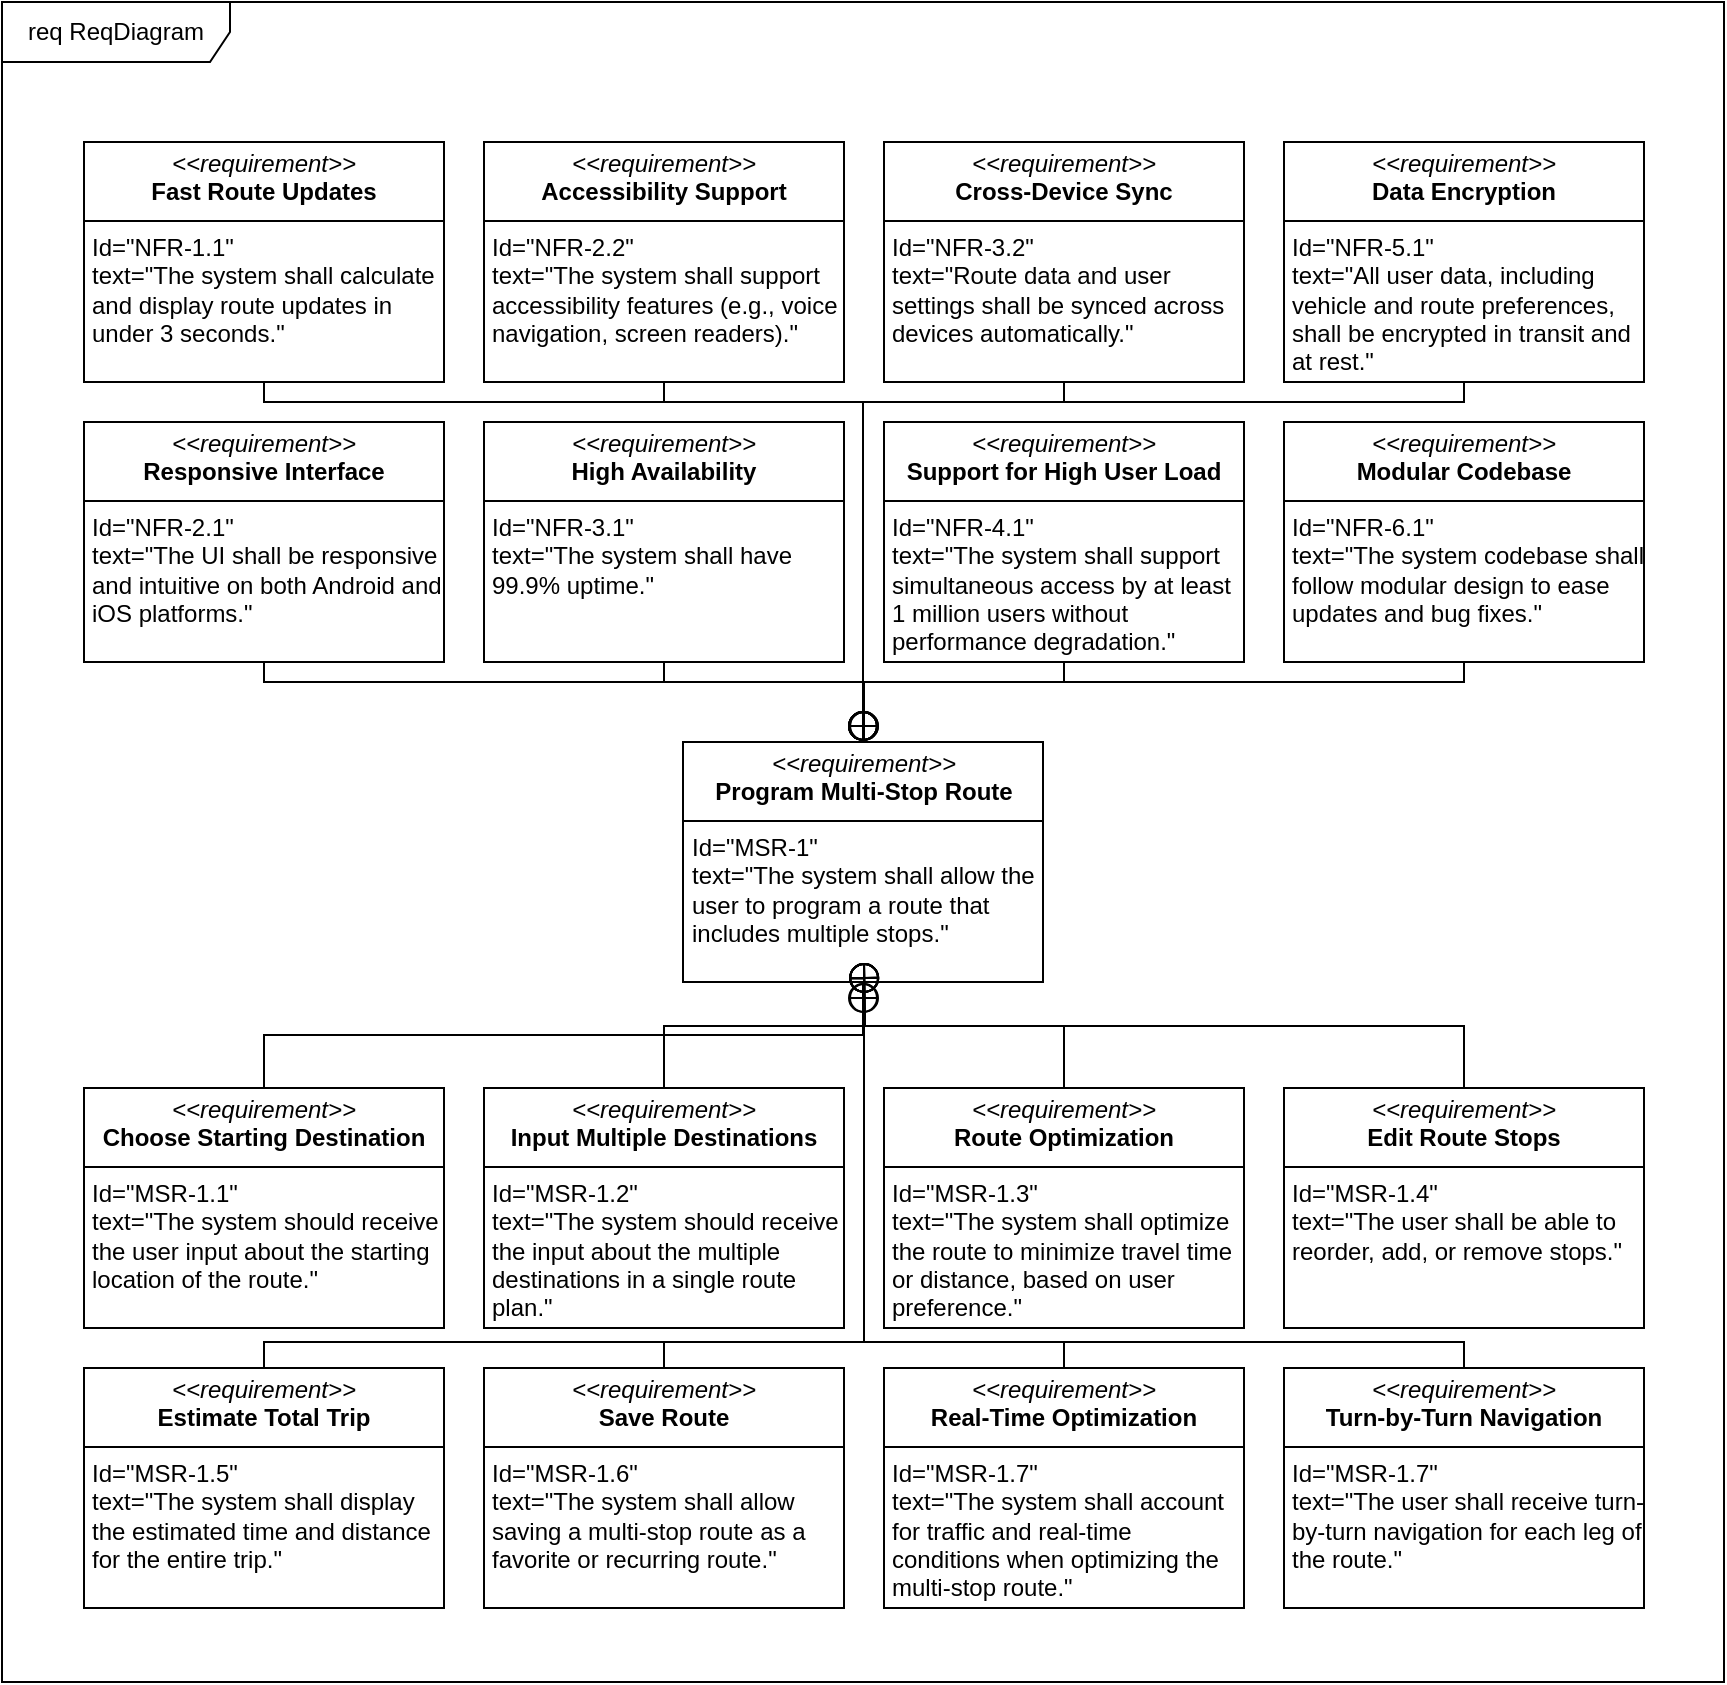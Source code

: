 <mxfile version="26.2.13">
  <diagram name="Página-1" id="xsrb5iJu20GzeG8j-Rk5">
    <mxGraphModel dx="1071" dy="973" grid="1" gridSize="10" guides="1" tooltips="1" connect="1" arrows="1" fold="1" page="1" pageScale="1" pageWidth="827" pageHeight="1169" math="0" shadow="0">
      <root>
        <mxCell id="0" />
        <mxCell id="1" parent="0" />
        <mxCell id="oBTIg1yz_-bCMmTLJF2G-58" value="req ReqDiagram" style="shape=umlFrame;whiteSpace=wrap;html=1;pointerEvents=0;width=114;height=30;" parent="1" vertex="1">
          <mxGeometry x="1309" y="120" width="861" height="840" as="geometry" />
        </mxCell>
        <mxCell id="oBTIg1yz_-bCMmTLJF2G-59" value="&lt;p style=&quot;margin:0px;margin-top:4px;text-align:center;&quot;&gt;&lt;i&gt;&amp;lt;&amp;lt;requirement&amp;gt;&amp;gt;&lt;/i&gt;&lt;br&gt;&lt;b&gt;Program Multi-Stop Route&lt;/b&gt;&lt;/p&gt;&lt;hr size=&quot;1&quot; style=&quot;border-style:solid;&quot;&gt;&lt;p style=&quot;margin:0px;margin-left:4px;&quot;&gt;Id=&quot;MSR-1&quot;&lt;/p&gt;&lt;p style=&quot;margin:0px;margin-left:4px;&quot;&gt;text=&quot;&lt;span id=&quot;docs-internal-guid-2a9801a0-7fff-4f0c-7176-f9042768ee36&quot;&gt;&lt;span style=&quot;font-family: Arial, sans-serif; background-color: transparent; font-variant-numeric: normal; font-variant-east-asian: normal; font-variant-alternates: normal; font-variant-position: normal; font-variant-emoji: normal; vertical-align: baseline; white-space-collapse: preserve;&quot;&gt;&lt;font&gt;The system shall allow the user to program a route that includes multiple stops.&lt;/font&gt;&lt;/span&gt;&lt;/span&gt;&quot;&lt;/p&gt;" style="verticalAlign=top;align=left;overflow=fill;html=1;whiteSpace=wrap;" parent="1" vertex="1">
          <mxGeometry x="1649.5" y="490" width="180" height="120" as="geometry" />
        </mxCell>
        <mxCell id="xLiG28oJmYrXfKfle2dx-63" style="edgeStyle=orthogonalEdgeStyle;rounded=0;orthogonalLoop=1;jettySize=auto;html=1;exitX=0.5;exitY=0;exitDx=0;exitDy=0;entryX=0.5;entryY=1;entryDx=0;entryDy=0;endArrow=circlePlus;endFill=0;" parent="1" source="oBTIg1yz_-bCMmTLJF2G-63" target="oBTIg1yz_-bCMmTLJF2G-59" edge="1">
          <mxGeometry relative="1" as="geometry" />
        </mxCell>
        <mxCell id="xLiG28oJmYrXfKfle2dx-64" style="edgeStyle=orthogonalEdgeStyle;rounded=0;orthogonalLoop=1;jettySize=auto;html=1;exitX=0.5;exitY=0;exitDx=0;exitDy=0;endArrow=circlePlus;endFill=0;" parent="1" source="oBTIg1yz_-bCMmTLJF2G-65" edge="1">
          <mxGeometry relative="1" as="geometry">
            <mxPoint x="1740.0" y="600.0" as="targetPoint" />
          </mxGeometry>
        </mxCell>
        <mxCell id="oBTIg1yz_-bCMmTLJF2G-65" value="&lt;p style=&quot;margin:0px;margin-top:4px;text-align:center;&quot;&gt;&lt;i&gt;&amp;lt;&amp;lt;requirement&amp;gt;&amp;gt;&lt;/i&gt;&lt;br&gt;&lt;b&gt;Input Multiple Destinations&lt;/b&gt;&lt;/p&gt;&lt;hr size=&quot;1&quot; style=&quot;border-style:solid;&quot;&gt;&lt;p style=&quot;margin:0px;margin-left:4px;&quot;&gt;Id=&quot;MSR-1.2&quot;&lt;/p&gt;&lt;p style=&quot;margin:0px;margin-left:4px;&quot;&gt;text=&quot;&lt;span id=&quot;docs-internal-guid-56202595-7fff-3ea5-3228-e6a6339e3663&quot;&gt;&lt;span style=&quot;font-family: Arial, sans-serif; background-color: transparent; font-variant-numeric: normal; font-variant-east-asian: normal; font-variant-alternates: normal; font-variant-position: normal; font-variant-emoji: normal; vertical-align: baseline; white-space-collapse: preserve;&quot;&gt;&lt;font&gt;The system should receive the input about the multiple destinations in a single route plan.&lt;/font&gt;&lt;/span&gt;&lt;/span&gt;&quot;&lt;/p&gt;" style="verticalAlign=top;align=left;overflow=fill;html=1;whiteSpace=wrap;" parent="1" vertex="1">
          <mxGeometry x="1550" y="663" width="180" height="120" as="geometry" />
        </mxCell>
        <mxCell id="xLiG28oJmYrXfKfle2dx-65" style="edgeStyle=orthogonalEdgeStyle;rounded=0;orthogonalLoop=1;jettySize=auto;html=1;exitX=0.5;exitY=0;exitDx=0;exitDy=0;endArrow=circlePlus;endFill=0;" parent="1" source="oBTIg1yz_-bCMmTLJF2G-67" edge="1">
          <mxGeometry relative="1" as="geometry">
            <mxPoint x="1740.0" y="600.0" as="targetPoint" />
          </mxGeometry>
        </mxCell>
        <mxCell id="oBTIg1yz_-bCMmTLJF2G-67" value="&lt;p style=&quot;margin:0px;margin-top:4px;text-align:center;&quot;&gt;&lt;i&gt;&amp;lt;&amp;lt;requirement&amp;gt;&amp;gt;&lt;/i&gt;&lt;br&gt;&lt;b&gt;Route Optimization&lt;/b&gt;&lt;/p&gt;&lt;hr size=&quot;1&quot; style=&quot;border-style:solid;&quot;&gt;&lt;p style=&quot;margin:0px;margin-left:4px;&quot;&gt;Id=&quot;MSR-1.3&quot;&lt;/p&gt;&lt;p style=&quot;margin:0px;margin-left:4px;&quot;&gt;text=&quot;&lt;span id=&quot;docs-internal-guid-2a012562-7fff-c65e-30c2-a50c1538c789&quot;&gt;&lt;span style=&quot;font-family: Arial, sans-serif; background-color: transparent; font-variant-numeric: normal; font-variant-east-asian: normal; font-variant-alternates: normal; font-variant-position: normal; font-variant-emoji: normal; vertical-align: baseline; white-space-collapse: preserve;&quot;&gt;&lt;font&gt;The system shall optimize the route to minimize travel time or distance, based on user preference.&lt;/font&gt;&lt;/span&gt;&lt;/span&gt;&quot;&lt;/p&gt;" style="verticalAlign=top;align=left;overflow=fill;html=1;whiteSpace=wrap;" parent="1" vertex="1">
          <mxGeometry x="1750" y="663" width="180" height="120" as="geometry" />
        </mxCell>
        <mxCell id="xLiG28oJmYrXfKfle2dx-66" style="edgeStyle=orthogonalEdgeStyle;rounded=0;orthogonalLoop=1;jettySize=auto;html=1;exitX=0.5;exitY=0;exitDx=0;exitDy=0;endArrow=circlePlus;endFill=0;" parent="1" source="GaqSNqj7muHd74XYTbJo-58" edge="1">
          <mxGeometry relative="1" as="geometry">
            <mxPoint x="1740.0" y="600.0" as="targetPoint" />
          </mxGeometry>
        </mxCell>
        <mxCell id="GaqSNqj7muHd74XYTbJo-58" value="&lt;p style=&quot;margin:0px;margin-top:4px;text-align:center;&quot;&gt;&lt;i&gt;&amp;lt;&amp;lt;requirement&amp;gt;&amp;gt;&lt;/i&gt;&lt;br&gt;&lt;b&gt;Edit Route Stops&lt;/b&gt;&lt;/p&gt;&lt;hr size=&quot;1&quot; style=&quot;border-style:solid;&quot;&gt;&lt;p style=&quot;margin:0px;margin-left:4px;&quot;&gt;Id=&quot;MSR-1.4&quot;&lt;/p&gt;&lt;p style=&quot;margin:0px;margin-left:4px;&quot;&gt;text=&quot;&lt;span id=&quot;docs-internal-guid-616035ec-7fff-21d3-86ee-f4348aab5200&quot;&gt;&lt;span style=&quot;font-family: Arial, sans-serif; background-color: transparent; font-variant-numeric: normal; font-variant-east-asian: normal; font-variant-alternates: normal; font-variant-position: normal; font-variant-emoji: normal; vertical-align: baseline; white-space-collapse: preserve;&quot;&gt;&lt;font&gt;The user shall be able to reorder, add, or remove stops.&lt;/font&gt;&lt;/span&gt;&lt;/span&gt;&quot;&lt;/p&gt;" style="verticalAlign=top;align=left;overflow=fill;html=1;whiteSpace=wrap;" parent="1" vertex="1">
          <mxGeometry x="1950" y="663" width="180" height="120" as="geometry" />
        </mxCell>
        <mxCell id="xLiG28oJmYrXfKfle2dx-67" style="edgeStyle=orthogonalEdgeStyle;rounded=0;orthogonalLoop=1;jettySize=auto;html=1;exitX=0.5;exitY=0;exitDx=0;exitDy=0;endArrow=circlePlus;endFill=0;" parent="1" source="xLiG28oJmYrXfKfle2dx-59" edge="1">
          <mxGeometry relative="1" as="geometry">
            <mxPoint x="1740.0" y="600.0" as="targetPoint" />
            <Array as="points">
              <mxPoint x="1440" y="790" />
              <mxPoint x="1740" y="790" />
            </Array>
          </mxGeometry>
        </mxCell>
        <mxCell id="xLiG28oJmYrXfKfle2dx-59" value="&lt;p style=&quot;margin:0px;margin-top:4px;text-align:center;&quot;&gt;&lt;i&gt;&amp;lt;&amp;lt;requirement&amp;gt;&amp;gt;&lt;/i&gt;&lt;br&gt;&lt;b&gt;Estimate Total Trip&lt;/b&gt;&lt;/p&gt;&lt;hr size=&quot;1&quot; style=&quot;border-style:solid;&quot;&gt;&lt;p style=&quot;margin:0px;margin-left:4px;&quot;&gt;Id=&quot;MSR-1.5&quot;&lt;/p&gt;&lt;p style=&quot;margin:0px;margin-left:4px;&quot;&gt;text=&quot;&lt;span id=&quot;docs-internal-guid-ffcac9a9-7fff-ea1d-9a6b-a21baaa114f1&quot;&gt;&lt;span style=&quot;font-family: Arial, sans-serif; background-color: transparent; font-variant-numeric: normal; font-variant-east-asian: normal; font-variant-alternates: normal; font-variant-position: normal; font-variant-emoji: normal; vertical-align: baseline; white-space-collapse: preserve;&quot;&gt;&lt;font&gt;The system shall display the estimated time and distance for the entire trip.&lt;/font&gt;&lt;/span&gt;&lt;/span&gt;&quot;&lt;/p&gt;" style="verticalAlign=top;align=left;overflow=fill;html=1;whiteSpace=wrap;" parent="1" vertex="1">
          <mxGeometry x="1350" y="803" width="180" height="120" as="geometry" />
        </mxCell>
        <mxCell id="xLiG28oJmYrXfKfle2dx-68" style="edgeStyle=orthogonalEdgeStyle;rounded=0;orthogonalLoop=1;jettySize=auto;html=1;exitX=0.5;exitY=0;exitDx=0;exitDy=0;endArrow=circlePlus;endFill=0;" parent="1" source="xLiG28oJmYrXfKfle2dx-60" edge="1">
          <mxGeometry relative="1" as="geometry">
            <mxPoint x="1740.0" y="600.0" as="targetPoint" />
            <Array as="points">
              <mxPoint x="1640" y="790" />
              <mxPoint x="1740" y="790" />
            </Array>
          </mxGeometry>
        </mxCell>
        <mxCell id="xLiG28oJmYrXfKfle2dx-60" value="&lt;p style=&quot;margin:0px;margin-top:4px;text-align:center;&quot;&gt;&lt;i&gt;&amp;lt;&amp;lt;requirement&amp;gt;&amp;gt;&lt;/i&gt;&lt;br&gt;&lt;b&gt;Save Route&lt;/b&gt;&lt;/p&gt;&lt;hr size=&quot;1&quot; style=&quot;border-style:solid;&quot;&gt;&lt;p style=&quot;margin:0px;margin-left:4px;&quot;&gt;Id=&quot;MSR-1.6&quot;&lt;/p&gt;&lt;p style=&quot;margin:0px;margin-left:4px;&quot;&gt;text=&quot;&lt;span id=&quot;docs-internal-guid-bf6a09b7-7fff-7673-dde0-d15843a8d085&quot;&gt;&lt;span style=&quot;font-family: Arial, sans-serif; background-color: transparent; font-variant-numeric: normal; font-variant-east-asian: normal; font-variant-alternates: normal; font-variant-position: normal; font-variant-emoji: normal; vertical-align: baseline; white-space-collapse: preserve;&quot;&gt;&lt;font&gt;The system shall allow saving a multi-stop route as a favorite or recurring route.&lt;/font&gt;&lt;/span&gt;&lt;/span&gt;&quot;&lt;/p&gt;" style="verticalAlign=top;align=left;overflow=fill;html=1;whiteSpace=wrap;" parent="1" vertex="1">
          <mxGeometry x="1550" y="803" width="180" height="120" as="geometry" />
        </mxCell>
        <mxCell id="xLiG28oJmYrXfKfle2dx-69" style="edgeStyle=orthogonalEdgeStyle;rounded=0;orthogonalLoop=1;jettySize=auto;html=1;exitX=0.5;exitY=0;exitDx=0;exitDy=0;endArrow=circlePlus;endFill=0;" parent="1" source="xLiG28oJmYrXfKfle2dx-61" target="oBTIg1yz_-bCMmTLJF2G-59" edge="1">
          <mxGeometry relative="1" as="geometry">
            <mxPoint x="1740.0" y="610.0" as="targetPoint" />
            <Array as="points">
              <mxPoint x="1840" y="790" />
              <mxPoint x="1740" y="790" />
            </Array>
          </mxGeometry>
        </mxCell>
        <mxCell id="xLiG28oJmYrXfKfle2dx-61" value="&lt;p style=&quot;margin:0px;margin-top:4px;text-align:center;&quot;&gt;&lt;i&gt;&amp;lt;&amp;lt;requirement&amp;gt;&amp;gt;&lt;/i&gt;&lt;br&gt;&lt;b&gt;Real-Time Optimization&lt;/b&gt;&lt;/p&gt;&lt;hr size=&quot;1&quot; style=&quot;border-style:solid;&quot;&gt;&lt;p style=&quot;margin:0px;margin-left:4px;&quot;&gt;Id=&quot;MSR-1.7&quot;&lt;/p&gt;&lt;p style=&quot;margin:0px;margin-left:4px;&quot;&gt;text=&quot;&lt;span style=&quot;background-color: transparent; font-family: Arial, sans-serif; white-space-collapse: preserve; color: light-dark(rgb(0, 0, 0), rgb(255, 255, 255));&quot;&gt;&lt;font&gt;The system shall account for traffic and real-time conditions when optimizing the multi-stop route.&lt;/font&gt;&lt;/span&gt;&lt;span style=&quot;background-color: transparent; text-wrap-mode: nowrap; color: rgba(0, 0, 0, 0); font-family: monospace; font-size: 0px;&quot;&gt;%3CmxGraphModel%3E%3Croot%3E%3CmxCell%20id%3D%220%22%2F%3E%3CmxCell%20id%3D%221%22%20parent%3D%220%22%2F%3E%3CmxCell%20id%3D%222%22%20value%3D%22%26lt%3Bp%20style%3D%26quot%3Bmargin%3A0px%3Bmargin-top%3A4px%3Btext-align%3Acenter%3B%26quot%3B%26gt%3B%26lt%3Bi%26gt%3B%26amp%3Blt%3B%26amp%3Blt%3Brequirement%26amp%3Bgt%3B%26amp%3Bgt%3B%26lt%3B%2Fi%26gt%3B%26lt%3Bbr%26gt%3B%26lt%3Bb%26gt%3BSave%20Route%26lt%3B%2Fb%26gt%3B%26lt%3B%2Fp%26gt%3B%26lt%3Bhr%20size%3D%26quot%3B1%26quot%3B%20style%3D%26quot%3Bborder-style%3Asolid%3B%26quot%3B%26gt%3B%26lt%3Bp%20style%3D%26quot%3Bmargin%3A0px%3Bmargin-left%3A4px%3B%26quot%3B%26gt%3BId%3D%26quot%3BMSR-1.6%26quot%3B%26lt%3B%2Fp%26gt%3B%26lt%3Bp%20style%3D%26quot%3Bmargin%3A0px%3Bmargin-left%3A4px%3B%26quot%3B%26gt%3Btext%3D%26quot%3B%26lt%3Bspan%20id%3D%26quot%3Bdocs-internal-guid-bf6a09b7-7fff-7673-dde0-d15843a8d085%26quot%3B%26gt%3B%26lt%3Bspan%20style%3D%26quot%3Bfont-family%3A%20Arial%2C%20sans-serif%3B%20background-color%3A%20transparent%3B%20font-variant-numeric%3A%20normal%3B%20font-variant-east-asian%3A%20normal%3B%20font-variant-alternates%3A%20normal%3B%20font-variant-position%3A%20normal%3B%20font-variant-emoji%3A%20normal%3B%20vertical-align%3A%20baseline%3B%20white-space-collapse%3A%20preserve%3B%26quot%3B%26gt%3B%26lt%3Bfont%26gt%3BThe%20system%20shall%20allow%20saving%20a%20multi-stop%20route%20as%20a%20favorite%20or%20recurring%20route.%26lt%3B%2Ffont%26gt%3B%26lt%3B%2Fspan%26gt%3B%26lt%3B%2Fspan%26gt%3B%26quot%3B%26lt%3B%2Fp%26gt%3B%22%20style%3D%22verticalAlign%3Dtop%3Balign%3Dleft%3Boverflow%3Dfill%3Bhtml%3D1%3BwhiteSpace%3Dwrap%3B%22%20vertex%3D%221%22%20parent%3D%221%22%3E%3CmxGeometry%20x%3D%221680%22%20y%3D%22841%22%20width%3D%22180%22%20height%3D%22120%22%20as%3D%22geometry%22%2F%3E%3C%2FmxCell%3E%3C%2Froot%3E%3C%2FmxGraphModel%3E&lt;/span&gt;&lt;span style=&quot;background-color: transparent; color: light-dark(rgb(0, 0, 0), rgb(255, 255, 255));&quot;&gt;&quot;&lt;/span&gt;&lt;/p&gt;" style="verticalAlign=top;align=left;overflow=fill;html=1;whiteSpace=wrap;" parent="1" vertex="1">
          <mxGeometry x="1750" y="803" width="180" height="120" as="geometry" />
        </mxCell>
        <mxCell id="xLiG28oJmYrXfKfle2dx-70" style="edgeStyle=orthogonalEdgeStyle;rounded=0;orthogonalLoop=1;jettySize=auto;html=1;exitX=0.5;exitY=0;exitDx=0;exitDy=0;endArrow=circlePlus;endFill=0;" parent="1" source="xLiG28oJmYrXfKfle2dx-62" edge="1">
          <mxGeometry relative="1" as="geometry">
            <mxPoint x="1740.0" y="600.0" as="targetPoint" />
            <Array as="points">
              <mxPoint x="2040" y="790" />
              <mxPoint x="1740" y="790" />
            </Array>
          </mxGeometry>
        </mxCell>
        <mxCell id="xLiG28oJmYrXfKfle2dx-62" value="&lt;p style=&quot;margin:0px;margin-top:4px;text-align:center;&quot;&gt;&lt;i&gt;&amp;lt;&amp;lt;requirement&amp;gt;&amp;gt;&lt;/i&gt;&lt;br&gt;&lt;b&gt;Turn-by-Turn Navigation&lt;/b&gt;&lt;/p&gt;&lt;hr size=&quot;1&quot; style=&quot;border-style:solid;&quot;&gt;&lt;p style=&quot;margin:0px;margin-left:4px;&quot;&gt;Id=&quot;MSR-1.7&quot;&lt;/p&gt;&lt;p style=&quot;margin:0px;margin-left:4px;&quot;&gt;text=&quot;&lt;span style=&quot;background-color: transparent; text-wrap-mode: nowrap; color: rgba(0, 0, 0, 0); font-family: monospace;&quot;&gt;&lt;span style=&quot;&quot; id=&quot;docs-internal-guid-87d9154a-7fff-b643-d541-843f7a380499&quot;&gt;&lt;span style=&quot;font-family: Arial, sans-serif; color: rgb(0, 0, 0); background-color: transparent; font-variant-numeric: normal; font-variant-east-asian: normal; font-variant-alternates: normal; font-variant-position: normal; font-variant-emoji: normal; vertical-align: baseline; white-space: pre-wrap;&quot;&gt;&lt;font&gt;The user shall receive turn-by-turn navigation for each leg of the route.&lt;/font&gt;&lt;/span&gt;&lt;/span&gt;&lt;span style=&quot;font-size: 0px;&quot;&gt;%3CmxGraphModel%3E%3Croot%3E%3CmxCell%20id%3D%220%22%2F%3E%3CmxCell%20id%3D%221%22%20parent%3D%220%22%2F%3E%3CmxCell%20id%3D%222%22%20value%3D%22%26lt%3Bp%20style%3D%26quot%3Bmargin%3A0px%3Bmargin-top%3A4px%3Btext-align%3Acenter%3B%26quot%3B%26gt%3B%26lt%3Bi%26gt%3B%26amp%3Blt%3B%26amp%3Blt%3Brequirement%26amp%3Bgt%3B%26amp%3Bgt%3B%26lt%3B%2Fi%26gt%3B%26lt%3Bbr%26gt%3B%26lt%3Bb%26gt%3BSave%20Route%26lt%3B%2Fb%26gt%3B%26lt%3B%2Fp%26gt%3B%26lt%3Bhr%20size%3D%26quot%3B1%26quot%3B%20style%3D%26quot%3Bborder-style%3Asolid%3B%26quot%3B%26gt%3B%26lt%3Bp%20style%3D%26quot%3Bmargin%3A0px%3Bmargin-left%3A4px%3B%26quot%3B%26gt%3BId%3D%26quot%3BMSR-1.6%26quot%3B%26lt%3B%2Fp%26gt%3B%26lt%3Bp%20style%3D%26quot%3Bmargin%3A0px%3Bmargin-left%3A4px%3B%26quot%3B%26gt%3Btext%3D%26quot%3B%26lt%3Bspan%20id%3D%26quot%3Bdocs-internal-guid-bf6a09b7-7fff-7673-dde0-d15843a8d085%26quot%3B%26gt%3B%26lt%3Bspan%20style%3D%26quot%3Bfont-family%3A%20Arial%2C%20sans-serif%3B%20background-color%3A%20transparent%3B%20font-variant-numeric%3A%20normal%3B%20font-variant-east-asian%3A%20normal%3B%20font-variant-alternates%3A%20normal%3B%20font-variant-position%3A%20normal%3B%20font-variant-emoji%3A%20normal%3B%20vertical-align%3A%20baseline%3B%20white-space-collapse%3A%20preserve%3B%26quot%3B%26gt%3B%26lt%3Bfont%26gt%3BThe%20system%20shall%20allow%20saving%20a%20multi-stop%20route%20as%20a%20favorite%20or%20recurring%20route.%26lt%3B%2Ffont%26gt%3B%26lt%3B%2Fspan%26gt%3B%26lt%3B%2Fspan%26gt%3B%26quot%3B%26lt%3B%2Fp%26gt%3B%22%20style%3D%22verticalAlign%3Dtop%3Balign%3Dleft%3Boverflow%3Dfill%3Bhtml%3D1%3BwhiteSpace%3Dwrap%3B%22%20vertex%3D%221%22%20parent%3D%221%22%3E%3CmxGeometry%20x%3D%221680%22%20y%3D%22841%22%20width%3D%22180%22%20height%3D%22120%22%20as%3D%22geometry%22%2F%3E%3C%2FmxCell%3E%3C%2Froot%3E%3C%2FmxGraphModel%3E&lt;/span&gt;&lt;/span&gt;&lt;span style=&quot;background-color: transparent; color: light-dark(rgb(0, 0, 0), rgb(255, 255, 255));&quot;&gt;&quot;&lt;/span&gt;&lt;/p&gt;" style="verticalAlign=top;align=left;overflow=fill;html=1;whiteSpace=wrap;" parent="1" vertex="1">
          <mxGeometry x="1950" y="803" width="180" height="120" as="geometry" />
        </mxCell>
        <mxCell id="oBTIg1yz_-bCMmTLJF2G-63" value="&lt;p style=&quot;margin:0px;margin-top:4px;text-align:center;&quot;&gt;&lt;i&gt;&amp;lt;&amp;lt;requirement&amp;gt;&amp;gt;&lt;/i&gt;&lt;br&gt;&lt;b&gt;Choose Starting Destination&lt;/b&gt;&lt;/p&gt;&lt;hr size=&quot;1&quot; style=&quot;border-style:solid;&quot;&gt;&lt;p style=&quot;margin:0px;margin-left:4px;&quot;&gt;Id=&quot;MSR-1.1&quot;&lt;/p&gt;&lt;p style=&quot;margin:0px;margin-left:4px;&quot;&gt;text=&quot;The system should receive the user input about the starting location of the route.&quot;&lt;/p&gt;" style="verticalAlign=top;align=left;overflow=fill;html=1;whiteSpace=wrap;" parent="1" vertex="1">
          <mxGeometry x="1350" y="663" width="180" height="120" as="geometry" />
        </mxCell>
        <mxCell id="XZqf0IYz0BBXi9sCWVT4-58" style="edgeStyle=orthogonalEdgeStyle;rounded=0;orthogonalLoop=1;jettySize=auto;html=1;entryX=0.5;entryY=0;entryDx=0;entryDy=0;endArrow=circlePlus;endFill=0;" edge="1" parent="1" source="R4GyRsjgA57VFeCBJdje-60" target="oBTIg1yz_-bCMmTLJF2G-59">
          <mxGeometry relative="1" as="geometry">
            <Array as="points">
              <mxPoint x="1440" y="320" />
              <mxPoint x="1740" y="320" />
            </Array>
          </mxGeometry>
        </mxCell>
        <mxCell id="R4GyRsjgA57VFeCBJdje-60" value="&lt;p style=&quot;margin:0px;margin-top:4px;text-align:center;&quot;&gt;&lt;i&gt;&amp;lt;&amp;lt;requirement&amp;gt;&amp;gt;&lt;/i&gt;&lt;br&gt;&lt;b&gt;Fast Route Updates&lt;/b&gt;&lt;/p&gt;&lt;hr size=&quot;1&quot; style=&quot;border-style:solid;&quot;&gt;&lt;p style=&quot;margin:0px;margin-left:4px;&quot;&gt;Id=&quot;NFR-1.1&quot;&lt;/p&gt;&lt;p style=&quot;margin:0px;margin-left:4px;&quot;&gt;text=&quot;The system shall calculate and display route updates in under 3 seconds.&quot;&lt;/p&gt;" style="verticalAlign=top;align=left;overflow=fill;html=1;whiteSpace=wrap;" parent="1" vertex="1">
          <mxGeometry x="1350" y="190" width="180" height="120" as="geometry" />
        </mxCell>
        <mxCell id="XZqf0IYz0BBXi9sCWVT4-66" style="edgeStyle=orthogonalEdgeStyle;rounded=0;orthogonalLoop=1;jettySize=auto;html=1;endArrow=circlePlus;endFill=0;" edge="1" parent="1" source="R4GyRsjgA57VFeCBJdje-63">
          <mxGeometry relative="1" as="geometry">
            <mxPoint x="1740" y="490" as="targetPoint" />
            <Array as="points">
              <mxPoint x="1440" y="460" />
              <mxPoint x="1740" y="460" />
            </Array>
          </mxGeometry>
        </mxCell>
        <mxCell id="R4GyRsjgA57VFeCBJdje-63" value="&lt;p style=&quot;margin:0px;margin-top:4px;text-align:center;&quot;&gt;&lt;i&gt;&amp;lt;&amp;lt;requirement&amp;gt;&amp;gt;&lt;/i&gt;&lt;br&gt;&lt;b&gt;Responsive Interface&lt;/b&gt;&lt;/p&gt;&lt;hr size=&quot;1&quot; style=&quot;border-style:solid;&quot;&gt;&lt;p style=&quot;margin:0px;margin-left:4px;&quot;&gt;Id=&quot;NFR-2.1&quot;&lt;/p&gt;&lt;p style=&quot;margin:0px;margin-left:4px;&quot;&gt;text=&quot;The UI shall be responsive and intuitive on both Android and iOS platforms.&quot;&lt;/p&gt;" style="verticalAlign=top;align=left;overflow=fill;html=1;whiteSpace=wrap;" parent="1" vertex="1">
          <mxGeometry x="1350" y="330" width="180" height="120" as="geometry" />
        </mxCell>
        <mxCell id="XZqf0IYz0BBXi9sCWVT4-60" style="edgeStyle=orthogonalEdgeStyle;rounded=0;orthogonalLoop=1;jettySize=auto;html=1;entryX=0.5;entryY=0;entryDx=0;entryDy=0;endArrow=circlePlus;endFill=0;" edge="1" parent="1" source="R4GyRsjgA57VFeCBJdje-64" target="oBTIg1yz_-bCMmTLJF2G-59">
          <mxGeometry relative="1" as="geometry">
            <Array as="points">
              <mxPoint x="1640" y="320" />
              <mxPoint x="1740" y="320" />
            </Array>
          </mxGeometry>
        </mxCell>
        <mxCell id="R4GyRsjgA57VFeCBJdje-64" value="&lt;p style=&quot;margin:0px;margin-top:4px;text-align:center;&quot;&gt;&lt;i&gt;&amp;lt;&amp;lt;requirement&amp;gt;&amp;gt;&lt;/i&gt;&lt;br&gt;&lt;b&gt;Accessibility Support&lt;/b&gt;&lt;/p&gt;&lt;hr size=&quot;1&quot; style=&quot;border-style:solid;&quot;&gt;&lt;p style=&quot;margin:0px;margin-left:4px;&quot;&gt;Id=&quot;NFR-2.2&quot;&lt;/p&gt;&lt;p style=&quot;margin:0px;margin-left:4px;&quot;&gt;text=&quot;The system shall support accessibility features (e.g., voice navigation, screen readers).&quot;&lt;/p&gt;" style="verticalAlign=top;align=left;overflow=fill;html=1;whiteSpace=wrap;" parent="1" vertex="1">
          <mxGeometry x="1550" y="190" width="180" height="120" as="geometry" />
        </mxCell>
        <mxCell id="XZqf0IYz0BBXi9sCWVT4-73" style="edgeStyle=orthogonalEdgeStyle;rounded=0;orthogonalLoop=1;jettySize=auto;html=1;endArrow=circlePlus;endFill=0;exitX=0.5;exitY=1;exitDx=0;exitDy=0;" edge="1" parent="1" source="R4GyRsjgA57VFeCBJdje-66">
          <mxGeometry relative="1" as="geometry">
            <mxPoint x="1739.5" y="490" as="targetPoint" />
            <mxPoint x="1649.5" y="460.0" as="sourcePoint" />
            <Array as="points">
              <mxPoint x="1640" y="460" />
              <mxPoint x="1739" y="460" />
            </Array>
          </mxGeometry>
        </mxCell>
        <mxCell id="R4GyRsjgA57VFeCBJdje-66" value="&lt;p style=&quot;margin:0px;margin-top:4px;text-align:center;&quot;&gt;&lt;i&gt;&amp;lt;&amp;lt;requirement&amp;gt;&amp;gt;&lt;/i&gt;&lt;br&gt;&lt;b&gt;High Availability&lt;/b&gt;&lt;/p&gt;&lt;hr size=&quot;1&quot; style=&quot;border-style:solid;&quot;&gt;&lt;p style=&quot;margin:0px;margin-left:4px;&quot;&gt;Id=&quot;NFR-3.1&quot;&lt;/p&gt;&lt;p style=&quot;margin:0px;margin-left:4px;&quot;&gt;text=&quot;The system shall have 99.9% uptime.&quot;&lt;/p&gt;" style="verticalAlign=top;align=left;overflow=fill;html=1;whiteSpace=wrap;" parent="1" vertex="1">
          <mxGeometry x="1550" y="330" width="180" height="120" as="geometry" />
        </mxCell>
        <mxCell id="XZqf0IYz0BBXi9sCWVT4-61" style="edgeStyle=orthogonalEdgeStyle;rounded=0;orthogonalLoop=1;jettySize=auto;html=1;entryX=0.5;entryY=0;entryDx=0;entryDy=0;endArrow=circlePlus;endFill=0;" edge="1" parent="1" source="R4GyRsjgA57VFeCBJdje-67" target="oBTIg1yz_-bCMmTLJF2G-59">
          <mxGeometry relative="1" as="geometry">
            <mxPoint x="1740.0" y="480" as="targetPoint" />
            <Array as="points">
              <mxPoint x="1840" y="320" />
              <mxPoint x="1740" y="320" />
            </Array>
          </mxGeometry>
        </mxCell>
        <mxCell id="R4GyRsjgA57VFeCBJdje-67" value="&lt;p style=&quot;margin:0px;margin-top:4px;text-align:center;&quot;&gt;&lt;i&gt;&amp;lt;&amp;lt;requirement&amp;gt;&amp;gt;&lt;/i&gt;&lt;br&gt;&lt;b&gt;Cross-Device Sync&lt;/b&gt;&lt;/p&gt;&lt;hr size=&quot;1&quot; style=&quot;border-style:solid;&quot;&gt;&lt;p style=&quot;margin:0px;margin-left:4px;&quot;&gt;Id=&quot;NFR-3.2&quot;&lt;/p&gt;&lt;p style=&quot;margin:0px;margin-left:4px;&quot;&gt;text=&quot;Route data and user settings shall be synced across devices automatically.&quot;&lt;/p&gt;" style="verticalAlign=top;align=left;overflow=fill;html=1;whiteSpace=wrap;" parent="1" vertex="1">
          <mxGeometry x="1750" y="190" width="180" height="120" as="geometry" />
        </mxCell>
        <mxCell id="XZqf0IYz0BBXi9sCWVT4-65" style="edgeStyle=orthogonalEdgeStyle;rounded=0;orthogonalLoop=1;jettySize=auto;html=1;endArrow=circlePlus;endFill=0;" edge="1" parent="1" source="R4GyRsjgA57VFeCBJdje-69">
          <mxGeometry relative="1" as="geometry">
            <mxPoint x="1740" y="490" as="targetPoint" />
            <Array as="points">
              <mxPoint x="1840" y="460" />
              <mxPoint x="1740" y="460" />
            </Array>
          </mxGeometry>
        </mxCell>
        <mxCell id="R4GyRsjgA57VFeCBJdje-69" value="&lt;p style=&quot;margin:0px;margin-top:4px;text-align:center;&quot;&gt;&lt;i&gt;&amp;lt;&amp;lt;requirement&amp;gt;&amp;gt;&lt;/i&gt;&lt;br&gt;&lt;span style=&quot;background-color: transparent; color: light-dark(rgb(0, 0, 0), rgb(255, 255, 255)); text-align: left;&quot;&gt;&lt;b&gt;Support for High User Load&lt;/b&gt;&lt;/span&gt;&lt;/p&gt;&lt;hr size=&quot;1&quot; style=&quot;border-style:solid;&quot;&gt;&lt;p style=&quot;margin:0px;margin-left:4px;&quot;&gt;Id=&quot;NFR-4.1&quot;&lt;/p&gt;&lt;p style=&quot;margin:0px;margin-left:4px;&quot;&gt;text=&quot;The system shall support simultaneous access by at least 1 million users without performance degradation.&quot;&lt;/p&gt;" style="verticalAlign=top;align=left;overflow=fill;html=1;whiteSpace=wrap;" parent="1" vertex="1">
          <mxGeometry x="1750" y="330" width="180" height="120" as="geometry" />
        </mxCell>
        <mxCell id="XZqf0IYz0BBXi9sCWVT4-62" style="edgeStyle=orthogonalEdgeStyle;rounded=0;orthogonalLoop=1;jettySize=auto;html=1;entryX=0.5;entryY=0;entryDx=0;entryDy=0;endArrow=circlePlus;endFill=0;" edge="1" parent="1" source="R4GyRsjgA57VFeCBJdje-71" target="oBTIg1yz_-bCMmTLJF2G-59">
          <mxGeometry relative="1" as="geometry">
            <Array as="points">
              <mxPoint x="2040" y="320" />
              <mxPoint x="1740" y="320" />
            </Array>
          </mxGeometry>
        </mxCell>
        <mxCell id="R4GyRsjgA57VFeCBJdje-71" value="&lt;p style=&quot;margin:0px;margin-top:4px;text-align:center;&quot;&gt;&lt;i&gt;&amp;lt;&amp;lt;requirement&amp;gt;&amp;gt;&lt;/i&gt;&lt;br&gt;&lt;b&gt;Data Encryption&lt;/b&gt;&lt;/p&gt;&lt;hr size=&quot;1&quot; style=&quot;border-style:solid;&quot;&gt;&lt;p style=&quot;margin:0px;margin-left:4px;&quot;&gt;Id=&quot;NFR-5.1&quot;&lt;/p&gt;&lt;p style=&quot;margin:0px;margin-left:4px;&quot;&gt;text=&quot;All user data, including vehicle and route preferences, shall be encrypted in transit and at rest.&quot;&lt;/p&gt;" style="verticalAlign=top;align=left;overflow=fill;html=1;whiteSpace=wrap;" parent="1" vertex="1">
          <mxGeometry x="1950" y="190" width="180" height="120" as="geometry" />
        </mxCell>
        <mxCell id="XZqf0IYz0BBXi9sCWVT4-72" style="edgeStyle=orthogonalEdgeStyle;rounded=0;orthogonalLoop=1;jettySize=auto;html=1;entryX=0.5;entryY=0;entryDx=0;entryDy=0;endArrow=circlePlus;endFill=0;" edge="1" parent="1" source="R4GyRsjgA57VFeCBJdje-74" target="oBTIg1yz_-bCMmTLJF2G-59">
          <mxGeometry relative="1" as="geometry">
            <Array as="points">
              <mxPoint x="2040" y="460" />
              <mxPoint x="1740" y="460" />
            </Array>
          </mxGeometry>
        </mxCell>
        <mxCell id="R4GyRsjgA57VFeCBJdje-74" value="&lt;p style=&quot;margin:0px;margin-top:4px;text-align:center;&quot;&gt;&lt;i&gt;&amp;lt;&amp;lt;requirement&amp;gt;&amp;gt;&lt;/i&gt;&lt;br&gt;&lt;b&gt;Modular Codebase&lt;/b&gt;&lt;/p&gt;&lt;hr size=&quot;1&quot; style=&quot;border-style:solid;&quot;&gt;&lt;p style=&quot;margin:0px;margin-left:4px;&quot;&gt;Id=&quot;NFR-6.1&quot;&lt;/p&gt;&lt;p style=&quot;margin:0px;margin-left:4px;&quot;&gt;text=&quot;The system codebase shall follow modular design to ease updates and bug fixes.&quot;&lt;/p&gt;" style="verticalAlign=top;align=left;overflow=fill;html=1;whiteSpace=wrap;" parent="1" vertex="1">
          <mxGeometry x="1950" y="330" width="180" height="120" as="geometry" />
        </mxCell>
      </root>
    </mxGraphModel>
  </diagram>
</mxfile>
